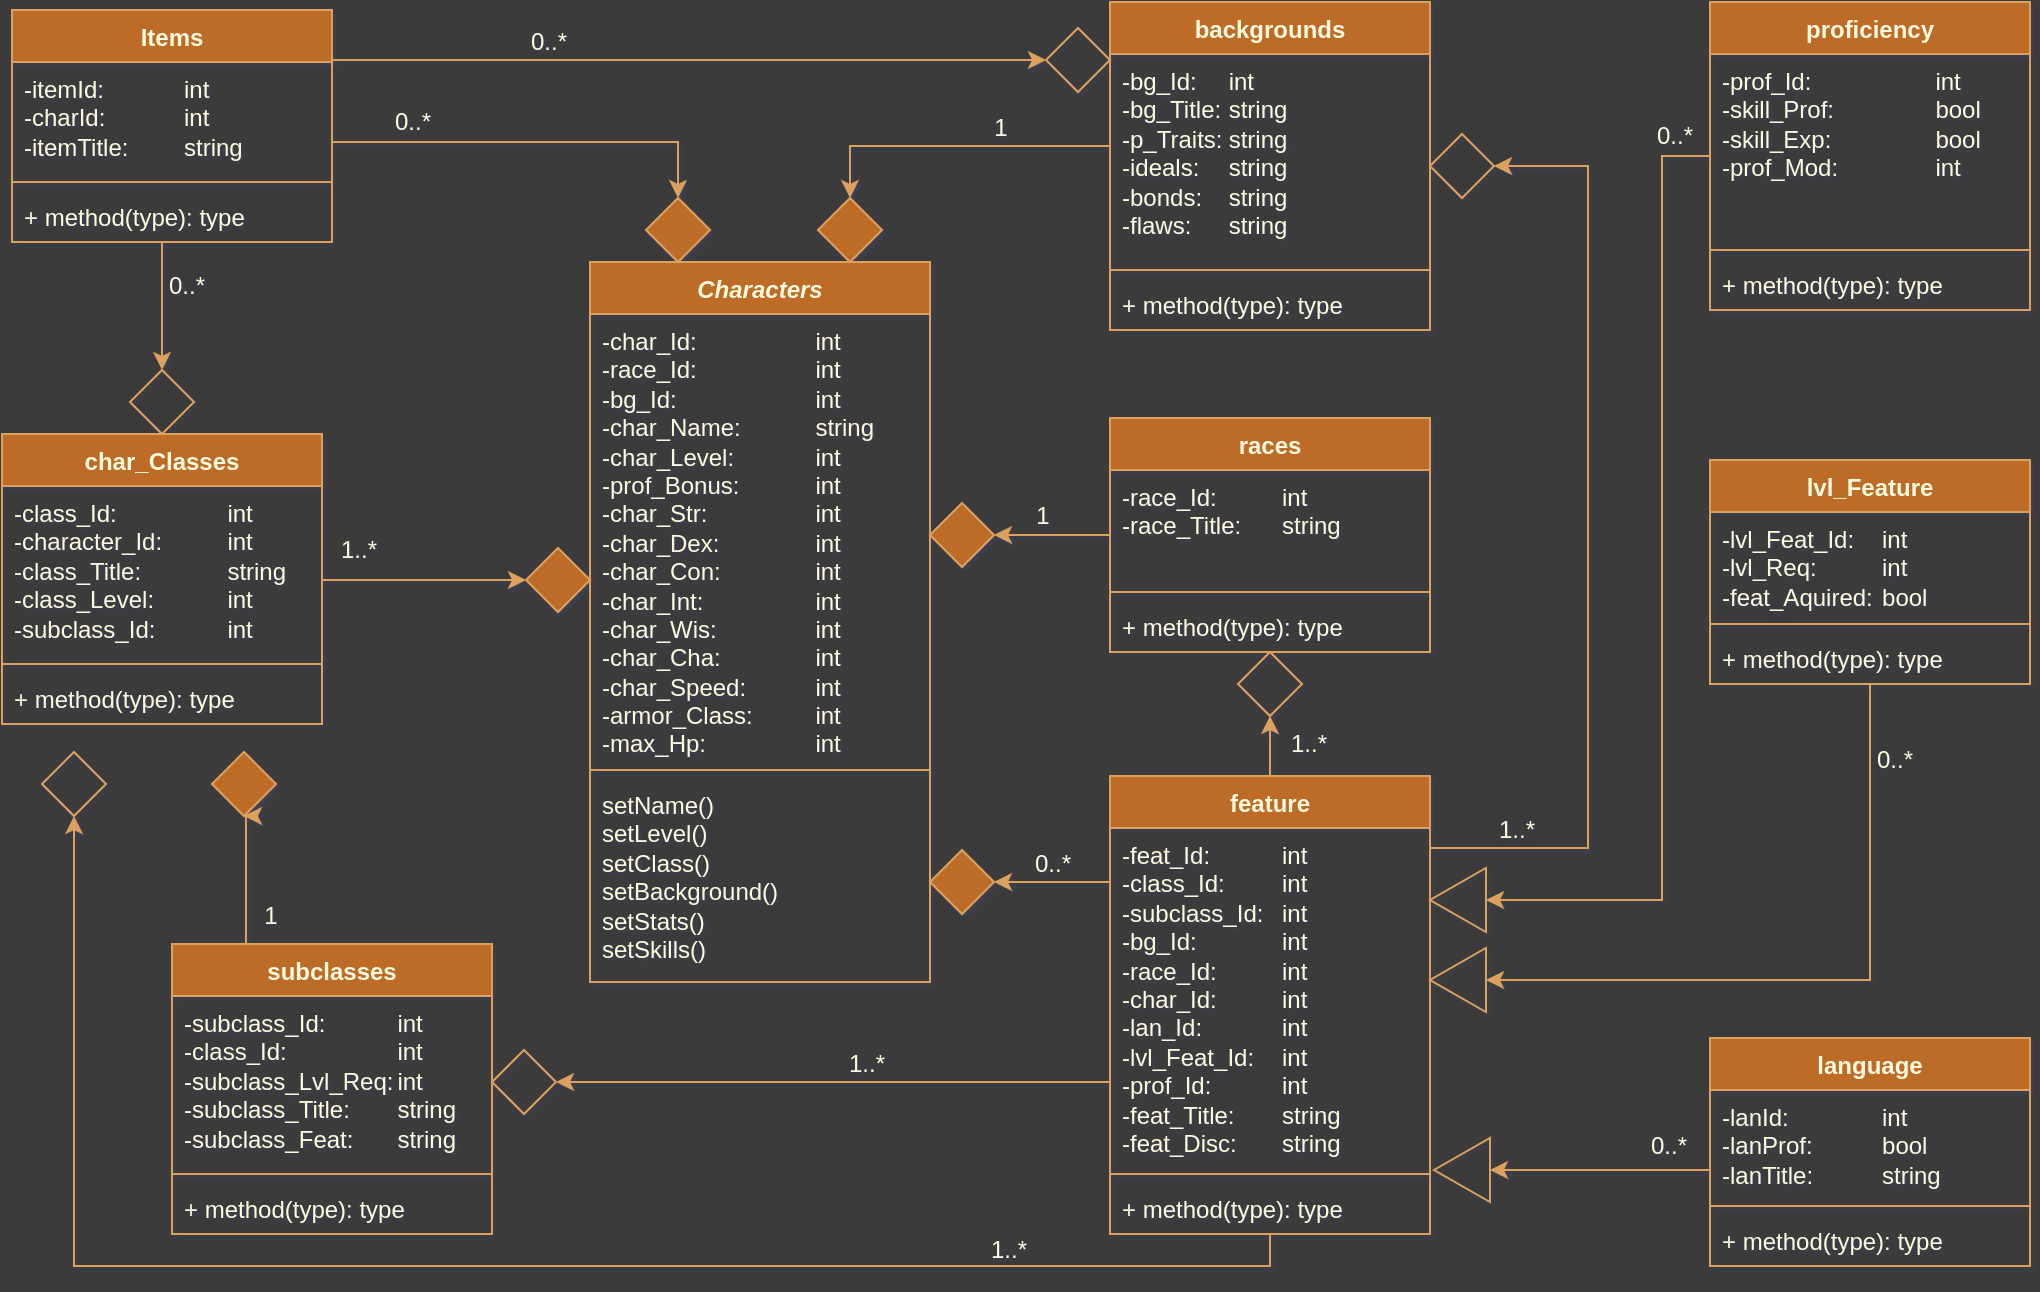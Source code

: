 <mxfile version="26.0.16">
  <diagram name="Page-1" id="5T4LR08-_2v-6wF-ndv2">
    <mxGraphModel dx="1466" dy="650" grid="0" gridSize="10" guides="1" tooltips="1" connect="1" arrows="1" fold="1" page="1" pageScale="1" pageWidth="1169" pageHeight="827" background="#3B3B3B" math="0" shadow="1">
      <root>
        <mxCell id="0" />
        <mxCell id="1" parent="0" />
        <mxCell id="wNNzniVIW1IJgF9MAe6T-1" value="&lt;i&gt;Characters&lt;/i&gt;" style="swimlane;fontStyle=1;align=center;verticalAlign=top;childLayout=stackLayout;horizontal=1;startSize=26;horizontalStack=0;resizeParent=1;resizeParentMax=0;resizeLast=0;collapsible=1;marginBottom=0;whiteSpace=wrap;html=1;labelBackgroundColor=none;fillColor=#BC6C25;strokeColor=#DDA15E;fontColor=#FEFAE0;rounded=0;" parent="1" vertex="1">
          <mxGeometry x="372" y="228" width="170" height="360" as="geometry" />
        </mxCell>
        <mxCell id="wNNzniVIW1IJgF9MAe6T-2" value="&lt;div&gt;-char_Id: &lt;span style=&quot;white-space: pre;&quot;&gt;&#x9;&lt;/span&gt;&lt;span style=&quot;white-space: pre;&quot;&gt;&#x9;&lt;/span&gt;&lt;span style=&quot;white-space: pre;&quot;&gt;&#x9;&lt;/span&gt;int&lt;/div&gt;&lt;div&gt;-race_Id:&lt;span style=&quot;white-space: pre;&quot;&gt;&#x9;&lt;/span&gt;&lt;span style=&quot;white-space: pre;&quot;&gt;&#x9;&lt;/span&gt;&lt;span style=&quot;white-space: pre;&quot;&gt;&#x9;&lt;/span&gt;int&lt;/div&gt;&lt;div&gt;-bg_Id:&lt;span style=&quot;white-space: pre;&quot;&gt;&#x9;&lt;/span&gt;&lt;span style=&quot;white-space: pre;&quot;&gt;&#x9;&lt;/span&gt;&lt;span style=&quot;white-space: pre;&quot;&gt;&#x9;&lt;/span&gt;int&lt;/div&gt;-char_Name: &lt;span style=&quot;white-space: pre;&quot;&gt;&#x9;&lt;span style=&quot;white-space: pre;&quot;&gt;&#x9;&lt;/span&gt;&lt;/span&gt;string&lt;div&gt;-char_Level: &lt;span style=&quot;white-space: pre;&quot;&gt;&#x9;&lt;span style=&quot;white-space: pre;&quot;&gt;&#x9;&lt;/span&gt;&lt;/span&gt;int&lt;/div&gt;&lt;div&gt;-prof_Bonus: &lt;span style=&quot;white-space: pre;&quot;&gt;&#x9;&lt;/span&gt;&lt;span style=&quot;white-space: pre;&quot;&gt;&#x9;&lt;/span&gt;int&lt;/div&gt;&lt;div&gt;-char_Str:&lt;span style=&quot;white-space: pre;&quot;&gt;&#x9;&lt;/span&gt;&lt;span style=&quot;white-space: pre;&quot;&gt;&#x9;&lt;/span&gt;int&lt;/div&gt;&lt;div&gt;-char_Dex:&lt;span style=&quot;white-space: pre;&quot;&gt;&#x9;&lt;/span&gt;&lt;span style=&quot;white-space: pre;&quot;&gt;&#x9;&lt;/span&gt;int&lt;/div&gt;&lt;div&gt;-char_Con: &lt;span style=&quot;white-space: pre;&quot;&gt;&#x9;&lt;/span&gt;&lt;span style=&quot;white-space: pre;&quot;&gt;&#x9;&lt;/span&gt;int&lt;/div&gt;&lt;div&gt;-char_Int:&lt;span style=&quot;white-space: pre;&quot;&gt;&#x9;&lt;/span&gt;&lt;span style=&quot;white-space: pre;&quot;&gt;&#x9;&lt;/span&gt;&lt;span style=&quot;white-space: pre;&quot;&gt;&#x9;&lt;/span&gt;int&lt;/div&gt;&lt;div&gt;-char_Wis: &lt;span style=&quot;white-space: pre;&quot;&gt;&#x9;&lt;/span&gt;&lt;span style=&quot;white-space: pre;&quot;&gt;&#x9;&lt;/span&gt;int&lt;/div&gt;&lt;div&gt;-char_Cha: &lt;span style=&quot;white-space: pre;&quot;&gt;&#x9;&lt;span style=&quot;white-space: pre;&quot;&gt;&#x9;&lt;/span&gt;&lt;/span&gt;int&lt;/div&gt;&lt;div&gt;-char_Speed: &lt;span style=&quot;white-space: pre;&quot;&gt;&#x9;&lt;/span&gt;&lt;span style=&quot;white-space: pre;&quot;&gt;&#x9;&lt;/span&gt;int&lt;/div&gt;&lt;div&gt;-armor_Class: &lt;span style=&quot;white-space: pre;&quot;&gt;&#x9;&lt;/span&gt;int&lt;/div&gt;&lt;div&gt;-max_Hp:&lt;span style=&quot;white-space: pre;&quot;&gt;&lt;span style=&quot;white-space: pre;&quot;&gt;&#x9;&lt;/span&gt;&lt;span style=&quot;white-space: pre;&quot;&gt;&#x9;&lt;/span&gt;&lt;/span&gt;int&lt;/div&gt;&lt;div&gt;&lt;br&gt;&lt;/div&gt;" style="text;strokeColor=none;fillColor=none;align=left;verticalAlign=top;spacingLeft=4;spacingRight=4;overflow=hidden;rotatable=0;points=[[0,0.5],[1,0.5]];portConstraint=eastwest;whiteSpace=wrap;html=1;labelBackgroundColor=none;fontColor=#FEFAE0;rounded=0;" parent="wNNzniVIW1IJgF9MAe6T-1" vertex="1">
          <mxGeometry y="26" width="170" height="224" as="geometry" />
        </mxCell>
        <mxCell id="wNNzniVIW1IJgF9MAe6T-3" value="" style="line;strokeWidth=1;fillColor=none;align=left;verticalAlign=middle;spacingTop=-1;spacingLeft=3;spacingRight=3;rotatable=0;labelPosition=right;points=[];portConstraint=eastwest;strokeColor=#DDA15E;labelBackgroundColor=none;fontColor=#FEFAE0;rounded=0;" parent="wNNzniVIW1IJgF9MAe6T-1" vertex="1">
          <mxGeometry y="250" width="170" height="8" as="geometry" />
        </mxCell>
        <mxCell id="wNNzniVIW1IJgF9MAe6T-4" value="setName()&lt;div&gt;setLevel()&lt;/div&gt;&lt;div&gt;setClass()&lt;/div&gt;&lt;div&gt;setBackground()&lt;/div&gt;&lt;div&gt;setStats()&lt;/div&gt;&lt;div&gt;setSkills()&lt;/div&gt;" style="text;strokeColor=none;fillColor=none;align=left;verticalAlign=top;spacingLeft=4;spacingRight=4;overflow=hidden;rotatable=0;points=[[0,0.5],[1,0.5]];portConstraint=eastwest;whiteSpace=wrap;html=1;labelBackgroundColor=none;fontColor=#FEFAE0;rounded=0;" parent="wNNzniVIW1IJgF9MAe6T-1" vertex="1">
          <mxGeometry y="258" width="170" height="102" as="geometry" />
        </mxCell>
        <mxCell id="pwIgh78RLT45ATu5b9uP-119" style="edgeStyle=orthogonalEdgeStyle;rounded=0;orthogonalLoop=1;jettySize=auto;html=1;entryX=0.5;entryY=0;entryDx=0;entryDy=0;strokeColor=#DDA15E;fontColor=default;fillColor=#BC6C25;labelBackgroundColor=none;" parent="1" source="wNNzniVIW1IJgF9MAe6T-18" target="pwIgh78RLT45ATu5b9uP-93" edge="1">
          <mxGeometry relative="1" as="geometry">
            <Array as="points">
              <mxPoint x="502" y="170" />
            </Array>
          </mxGeometry>
        </mxCell>
        <mxCell id="wNNzniVIW1IJgF9MAe6T-18" value="backgrounds" style="swimlane;fontStyle=1;align=center;verticalAlign=top;childLayout=stackLayout;horizontal=1;startSize=26;horizontalStack=0;resizeParent=1;resizeParentMax=0;resizeLast=0;collapsible=1;marginBottom=0;whiteSpace=wrap;html=1;labelBackgroundColor=none;fillColor=#BC6C25;strokeColor=#DDA15E;fontColor=#FEFAE0;rounded=0;" parent="1" vertex="1">
          <mxGeometry x="632" y="98" width="160" height="164" as="geometry" />
        </mxCell>
        <mxCell id="wNNzniVIW1IJgF9MAe6T-19" value="-bg_Id:&lt;span style=&quot;white-space: pre;&quot;&gt;&#x9;&lt;/span&gt;int&lt;div&gt;-bg_Title:&lt;span style=&quot;white-space: pre;&quot;&gt;&#x9;&lt;/span&gt;string&lt;div&gt;-p_Traits:&lt;span style=&quot;white-space: pre;&quot;&gt;&#x9;&lt;/span&gt;string&lt;/div&gt;&lt;div&gt;-ideals:&lt;span style=&quot;white-space: pre;&quot;&gt;&#x9;&lt;/span&gt;string&lt;/div&gt;&lt;div&gt;-bonds:&lt;span style=&quot;white-space: pre;&quot;&gt;&#x9;&lt;/span&gt;string&lt;/div&gt;&lt;div&gt;-flaws:&lt;span style=&quot;white-space: pre;&quot;&gt;&#x9;&lt;/span&gt;string&lt;/div&gt;&lt;/div&gt;" style="text;strokeColor=none;fillColor=none;align=left;verticalAlign=top;spacingLeft=4;spacingRight=4;overflow=hidden;rotatable=0;points=[[0,0.5],[1,0.5]];portConstraint=eastwest;whiteSpace=wrap;html=1;labelBackgroundColor=none;fontColor=#FEFAE0;rounded=0;" parent="wNNzniVIW1IJgF9MAe6T-18" vertex="1">
          <mxGeometry y="26" width="160" height="104" as="geometry" />
        </mxCell>
        <mxCell id="wNNzniVIW1IJgF9MAe6T-20" value="" style="line;strokeWidth=1;fillColor=none;align=left;verticalAlign=middle;spacingTop=-1;spacingLeft=3;spacingRight=3;rotatable=0;labelPosition=right;points=[];portConstraint=eastwest;strokeColor=#DDA15E;labelBackgroundColor=none;fontColor=#FEFAE0;rounded=0;" parent="wNNzniVIW1IJgF9MAe6T-18" vertex="1">
          <mxGeometry y="130" width="160" height="8" as="geometry" />
        </mxCell>
        <mxCell id="wNNzniVIW1IJgF9MAe6T-21" value="+ method(type): type" style="text;strokeColor=none;fillColor=none;align=left;verticalAlign=top;spacingLeft=4;spacingRight=4;overflow=hidden;rotatable=0;points=[[0,0.5],[1,0.5]];portConstraint=eastwest;whiteSpace=wrap;html=1;labelBackgroundColor=none;fontColor=#FEFAE0;rounded=0;" parent="wNNzniVIW1IJgF9MAe6T-18" vertex="1">
          <mxGeometry y="138" width="160" height="26" as="geometry" />
        </mxCell>
        <mxCell id="pwIgh78RLT45ATu5b9uP-134" style="edgeStyle=orthogonalEdgeStyle;rounded=0;orthogonalLoop=1;jettySize=auto;html=1;entryX=0.5;entryY=1;entryDx=0;entryDy=0;strokeColor=#DDA15E;fontColor=default;fillColor=#BC6C25;labelBackgroundColor=none;" parent="1" source="wNNzniVIW1IJgF9MAe6T-35" target="pwIgh78RLT45ATu5b9uP-33" edge="1">
          <mxGeometry relative="1" as="geometry">
            <Array as="points">
              <mxPoint x="200" y="544" />
              <mxPoint x="200" y="544" />
            </Array>
          </mxGeometry>
        </mxCell>
        <mxCell id="wNNzniVIW1IJgF9MAe6T-35" value="subclasses" style="swimlane;fontStyle=1;align=center;verticalAlign=top;childLayout=stackLayout;horizontal=1;startSize=26;horizontalStack=0;resizeParent=1;resizeParentMax=0;resizeLast=0;collapsible=1;marginBottom=0;whiteSpace=wrap;html=1;labelBackgroundColor=none;fillColor=#BC6C25;strokeColor=#DDA15E;fontColor=#FEFAE0;rounded=0;" parent="1" vertex="1">
          <mxGeometry x="163" y="569" width="160" height="145" as="geometry" />
        </mxCell>
        <mxCell id="wNNzniVIW1IJgF9MAe6T-36" value="&lt;div&gt;-subclass_Id:&lt;span style=&quot;white-space: pre;&quot;&gt;&#x9;&lt;/span&gt;&lt;span style=&quot;white-space: pre;&quot;&gt;&#x9;&lt;/span&gt;int&lt;/div&gt;&lt;div&gt;-class_Id:&lt;span style=&quot;white-space: pre;&quot;&gt;&#x9;&lt;/span&gt;&lt;span style=&quot;white-space: pre;&quot;&gt;&#x9;&lt;/span&gt;&lt;span style=&quot;white-space: pre;&quot;&gt;&#x9;&lt;/span&gt;int&lt;/div&gt;&lt;div&gt;-subclass_Lvl_Req:&lt;span style=&quot;white-space: pre;&quot;&gt;&#x9;&lt;/span&gt;int&lt;/div&gt;-subclass_Title:&lt;span style=&quot;white-space: pre;&quot;&gt;&#x9;&lt;/span&gt;string&lt;div&gt;-subclass_Feat:&lt;span style=&quot;white-space: pre;&quot;&gt;&#x9;&lt;/span&gt;string&lt;/div&gt;" style="text;strokeColor=none;fillColor=none;align=left;verticalAlign=top;spacingLeft=4;spacingRight=4;overflow=hidden;rotatable=0;points=[[0,0.5],[1,0.5]];portConstraint=eastwest;whiteSpace=wrap;html=1;labelBackgroundColor=none;fontColor=#FEFAE0;rounded=0;" parent="wNNzniVIW1IJgF9MAe6T-35" vertex="1">
          <mxGeometry y="26" width="160" height="85" as="geometry" />
        </mxCell>
        <mxCell id="wNNzniVIW1IJgF9MAe6T-37" value="" style="line;strokeWidth=1;fillColor=none;align=left;verticalAlign=middle;spacingTop=-1;spacingLeft=3;spacingRight=3;rotatable=0;labelPosition=right;points=[];portConstraint=eastwest;strokeColor=#DDA15E;labelBackgroundColor=none;fontColor=#FEFAE0;rounded=0;" parent="wNNzniVIW1IJgF9MAe6T-35" vertex="1">
          <mxGeometry y="111" width="160" height="8" as="geometry" />
        </mxCell>
        <mxCell id="wNNzniVIW1IJgF9MAe6T-38" value="+ method(type): type" style="text;strokeColor=none;fillColor=none;align=left;verticalAlign=top;spacingLeft=4;spacingRight=4;overflow=hidden;rotatable=0;points=[[0,0.5],[1,0.5]];portConstraint=eastwest;whiteSpace=wrap;html=1;labelBackgroundColor=none;fontColor=#FEFAE0;rounded=0;" parent="wNNzniVIW1IJgF9MAe6T-35" vertex="1">
          <mxGeometry y="119" width="160" height="26" as="geometry" />
        </mxCell>
        <mxCell id="PW7PFwF8ob_zLqi2CJkE-2" style="edgeStyle=orthogonalEdgeStyle;rounded=0;orthogonalLoop=1;jettySize=auto;html=1;entryX=0;entryY=0.5;entryDx=0;entryDy=0;labelBackgroundColor=none;strokeColor=#DDA15E;fontColor=default;" parent="1" source="wNNzniVIW1IJgF9MAe6T-58" target="pwIgh78RLT45ATu5b9uP-152" edge="1">
          <mxGeometry relative="1" as="geometry">
            <Array as="points">
              <mxPoint x="904" y="682" />
              <mxPoint x="904" y="682" />
            </Array>
          </mxGeometry>
        </mxCell>
        <mxCell id="wNNzniVIW1IJgF9MAe6T-58" value="language" style="swimlane;fontStyle=1;align=center;verticalAlign=top;childLayout=stackLayout;horizontal=1;startSize=26;horizontalStack=0;resizeParent=1;resizeParentMax=0;resizeLast=0;collapsible=1;marginBottom=0;whiteSpace=wrap;html=1;labelBackgroundColor=none;fillColor=#BC6C25;strokeColor=#DDA15E;fontColor=#FEFAE0;rounded=0;" parent="1" vertex="1">
          <mxGeometry x="932" y="616" width="160" height="114" as="geometry" />
        </mxCell>
        <mxCell id="wNNzniVIW1IJgF9MAe6T-59" value="-lanId:&lt;span style=&quot;white-space: pre;&quot;&gt;&#x9;&lt;/span&gt;&lt;span style=&quot;white-space: pre;&quot;&gt;&#x9;&lt;/span&gt;int&lt;div&gt;-lanProf:&lt;span style=&quot;white-space: pre;&quot;&gt;&#x9;&lt;/span&gt;&lt;span style=&quot;white-space: pre;&quot;&gt;&#x9;&lt;/span&gt;bool&lt;/div&gt;&lt;div&gt;&lt;div&gt;-lanTitle:&lt;span style=&quot;white-space: pre;&quot;&gt;&#x9;&lt;/span&gt;&lt;span style=&quot;white-space: pre;&quot;&gt;&#x9;&lt;/span&gt;string&lt;/div&gt;&lt;/div&gt;" style="text;strokeColor=none;fillColor=none;align=left;verticalAlign=top;spacingLeft=4;spacingRight=4;overflow=hidden;rotatable=0;points=[[0,0.5],[1,0.5]];portConstraint=eastwest;whiteSpace=wrap;html=1;labelBackgroundColor=none;fontColor=#FEFAE0;rounded=0;" parent="wNNzniVIW1IJgF9MAe6T-58" vertex="1">
          <mxGeometry y="26" width="160" height="54" as="geometry" />
        </mxCell>
        <mxCell id="wNNzniVIW1IJgF9MAe6T-60" value="" style="line;strokeWidth=1;fillColor=none;align=left;verticalAlign=middle;spacingTop=-1;spacingLeft=3;spacingRight=3;rotatable=0;labelPosition=right;points=[];portConstraint=eastwest;strokeColor=#DDA15E;labelBackgroundColor=none;fontColor=#FEFAE0;rounded=0;" parent="wNNzniVIW1IJgF9MAe6T-58" vertex="1">
          <mxGeometry y="80" width="160" height="8" as="geometry" />
        </mxCell>
        <mxCell id="wNNzniVIW1IJgF9MAe6T-61" value="+ method(type): type" style="text;strokeColor=none;fillColor=none;align=left;verticalAlign=top;spacingLeft=4;spacingRight=4;overflow=hidden;rotatable=0;points=[[0,0.5],[1,0.5]];portConstraint=eastwest;whiteSpace=wrap;html=1;labelBackgroundColor=none;fontColor=#FEFAE0;rounded=0;" parent="wNNzniVIW1IJgF9MAe6T-58" vertex="1">
          <mxGeometry y="88" width="160" height="26" as="geometry" />
        </mxCell>
        <mxCell id="pwIgh78RLT45ATu5b9uP-133" style="edgeStyle=orthogonalEdgeStyle;rounded=0;orthogonalLoop=1;jettySize=auto;html=1;entryX=0;entryY=0.5;entryDx=0;entryDy=0;strokeColor=#DDA15E;fontColor=default;fillColor=#BC6C25;labelBackgroundColor=none;" parent="1" source="wNNzniVIW1IJgF9MAe6T-67" target="pwIgh78RLT45ATu5b9uP-132" edge="1">
          <mxGeometry relative="1" as="geometry">
            <Array as="points">
              <mxPoint x="908" y="175" />
              <mxPoint x="908" y="547" />
            </Array>
          </mxGeometry>
        </mxCell>
        <mxCell id="wNNzniVIW1IJgF9MAe6T-67" value="proficiency" style="swimlane;fontStyle=1;align=center;verticalAlign=top;childLayout=stackLayout;horizontal=1;startSize=26;horizontalStack=0;resizeParent=1;resizeParentMax=0;resizeLast=0;collapsible=1;marginBottom=0;whiteSpace=wrap;html=1;labelBackgroundColor=none;fillColor=#BC6C25;strokeColor=#DDA15E;fontColor=#FEFAE0;rounded=0;" parent="1" vertex="1">
          <mxGeometry x="932" y="98" width="160" height="154" as="geometry" />
        </mxCell>
        <mxCell id="wNNzniVIW1IJgF9MAe6T-68" value="-prof_Id:&lt;span style=&quot;white-space: pre;&quot;&gt;&#x9;&lt;span style=&quot;white-space: pre;&quot;&gt;&#x9;&lt;/span&gt;&lt;/span&gt;&lt;span style=&quot;white-space: pre;&quot;&gt;&#x9;&lt;/span&gt;int&lt;div&gt;-skill_Prof:&lt;span style=&quot;white-space: pre;&quot;&gt;&#x9;&lt;/span&gt;&lt;span style=&quot;white-space: pre;&quot;&gt;&#x9;&lt;/span&gt;bool&lt;/div&gt;&lt;div&gt;-skill_Exp:&lt;span style=&quot;white-space: pre;&quot;&gt;&#x9;&lt;/span&gt;&lt;span style=&quot;white-space: pre;&quot;&gt;&#x9;&lt;/span&gt;bool&lt;div&gt;-prof_Mod:&lt;span style=&quot;white-space: pre;&quot;&gt;&#x9;&lt;/span&gt;&lt;span style=&quot;white-space: pre;&quot;&gt;&#x9;&lt;/span&gt;int&lt;/div&gt;&lt;/div&gt;" style="text;strokeColor=none;fillColor=none;align=left;verticalAlign=top;spacingLeft=4;spacingRight=4;overflow=hidden;rotatable=0;points=[[0,0.5],[1,0.5]];portConstraint=eastwest;whiteSpace=wrap;html=1;labelBackgroundColor=none;fontColor=#FEFAE0;rounded=0;" parent="wNNzniVIW1IJgF9MAe6T-67" vertex="1">
          <mxGeometry y="26" width="160" height="94" as="geometry" />
        </mxCell>
        <mxCell id="wNNzniVIW1IJgF9MAe6T-69" value="" style="line;strokeWidth=1;fillColor=none;align=left;verticalAlign=middle;spacingTop=-1;spacingLeft=3;spacingRight=3;rotatable=0;labelPosition=right;points=[];portConstraint=eastwest;strokeColor=#DDA15E;labelBackgroundColor=none;fontColor=#FEFAE0;rounded=0;" parent="wNNzniVIW1IJgF9MAe6T-67" vertex="1">
          <mxGeometry y="120" width="160" height="8" as="geometry" />
        </mxCell>
        <mxCell id="wNNzniVIW1IJgF9MAe6T-70" value="+ method(type): type" style="text;strokeColor=none;fillColor=none;align=left;verticalAlign=top;spacingLeft=4;spacingRight=4;overflow=hidden;rotatable=0;points=[[0,0.5],[1,0.5]];portConstraint=eastwest;whiteSpace=wrap;html=1;labelBackgroundColor=none;fontColor=#FEFAE0;rounded=0;" parent="wNNzniVIW1IJgF9MAe6T-67" vertex="1">
          <mxGeometry y="128" width="160" height="26" as="geometry" />
        </mxCell>
        <mxCell id="pwIgh78RLT45ATu5b9uP-86" style="edgeStyle=orthogonalEdgeStyle;rounded=0;orthogonalLoop=1;jettySize=auto;html=1;entryX=1;entryY=0.5;entryDx=0;entryDy=0;strokeColor=#DDA15E;fontColor=default;fillColor=#BC6C25;labelBackgroundColor=none;" parent="1" source="wNNzniVIW1IJgF9MAe6T-80" target="pwIgh78RLT45ATu5b9uP-85" edge="1">
          <mxGeometry relative="1" as="geometry">
            <Array as="points">
              <mxPoint x="871" y="521" />
              <mxPoint x="871" y="180" />
            </Array>
          </mxGeometry>
        </mxCell>
        <mxCell id="pwIgh78RLT45ATu5b9uP-136" style="edgeStyle=orthogonalEdgeStyle;rounded=0;orthogonalLoop=1;jettySize=auto;html=1;entryX=0.5;entryY=1;entryDx=0;entryDy=0;strokeColor=#DDA15E;fontColor=default;fillColor=#BC6C25;labelBackgroundColor=none;" parent="1" source="wNNzniVIW1IJgF9MAe6T-80" target="pwIgh78RLT45ATu5b9uP-37" edge="1">
          <mxGeometry relative="1" as="geometry">
            <Array as="points">
              <mxPoint x="712" y="730" />
              <mxPoint x="114" y="730" />
              <mxPoint x="114" y="523" />
            </Array>
          </mxGeometry>
        </mxCell>
        <mxCell id="pwIgh78RLT45ATu5b9uP-148" style="edgeStyle=orthogonalEdgeStyle;rounded=0;orthogonalLoop=1;jettySize=auto;html=1;entryX=0.5;entryY=1;entryDx=0;entryDy=0;strokeColor=#DDA15E;fontColor=default;fillColor=#BC6C25;labelBackgroundColor=none;" parent="1" source="wNNzniVIW1IJgF9MAe6T-80" target="pwIgh78RLT45ATu5b9uP-91" edge="1">
          <mxGeometry relative="1" as="geometry" />
        </mxCell>
        <mxCell id="pwIgh78RLT45ATu5b9uP-150" style="edgeStyle=orthogonalEdgeStyle;rounded=0;orthogonalLoop=1;jettySize=auto;html=1;entryX=1;entryY=0.5;entryDx=0;entryDy=0;strokeColor=#DDA15E;fontColor=default;fillColor=#BC6C25;labelBackgroundColor=none;" parent="1" source="wNNzniVIW1IJgF9MAe6T-80" target="pwIgh78RLT45ATu5b9uP-113" edge="1">
          <mxGeometry relative="1" as="geometry">
            <Array as="points">
              <mxPoint x="663" y="638" />
            </Array>
          </mxGeometry>
        </mxCell>
        <mxCell id="pwIgh78RLT45ATu5b9uP-151" style="edgeStyle=orthogonalEdgeStyle;rounded=0;orthogonalLoop=1;jettySize=auto;html=1;entryX=1;entryY=0.5;entryDx=0;entryDy=0;strokeColor=#DDA15E;fontColor=default;fillColor=#BC6C25;labelBackgroundColor=none;" parent="1" source="wNNzniVIW1IJgF9MAe6T-80" target="pwIgh78RLT45ATu5b9uP-142" edge="1">
          <mxGeometry relative="1" as="geometry">
            <Array as="points">
              <mxPoint x="619" y="538" />
              <mxPoint x="619" y="538" />
            </Array>
          </mxGeometry>
        </mxCell>
        <mxCell id="wNNzniVIW1IJgF9MAe6T-80" value="feature" style="swimlane;fontStyle=1;align=center;verticalAlign=top;childLayout=stackLayout;horizontal=1;startSize=26;horizontalStack=0;resizeParent=1;resizeParentMax=0;resizeLast=0;collapsible=1;marginBottom=0;whiteSpace=wrap;html=1;labelBackgroundColor=none;fillColor=#BC6C25;strokeColor=#DDA15E;fontColor=#FEFAE0;rounded=0;" parent="1" vertex="1">
          <mxGeometry x="632" y="485" width="160" height="229" as="geometry" />
        </mxCell>
        <mxCell id="wNNzniVIW1IJgF9MAe6T-81" value="-feat_Id:&lt;span style=&quot;white-space: pre;&quot;&gt;&#x9;&lt;/span&gt;&lt;span style=&quot;white-space: pre;&quot;&gt;&#x9;&lt;/span&gt;int&lt;div&gt;-class_Id:&lt;span style=&quot;white-space: pre;&quot;&gt;&#x9;&lt;/span&gt;&lt;span style=&quot;white-space: pre;&quot;&gt;&#x9;&lt;/span&gt;int&lt;/div&gt;&lt;div&gt;-subclass_Id:&lt;span style=&quot;white-space: pre;&quot;&gt;&#x9;&lt;/span&gt;int&lt;/div&gt;&lt;div&gt;-bg_Id:&lt;span style=&quot;white-space: pre;&quot;&gt;&#x9;&lt;/span&gt;&lt;span style=&quot;white-space: pre;&quot;&gt;&#x9;&lt;/span&gt;int&lt;/div&gt;&lt;div&gt;-race_Id:&lt;span style=&quot;white-space: pre;&quot;&gt;&#x9;&lt;/span&gt;&lt;span style=&quot;white-space: pre;&quot;&gt;&#x9;&lt;/span&gt;int&lt;/div&gt;&lt;div&gt;-char_Id:&lt;span style=&quot;white-space: pre;&quot;&gt;&#x9;&lt;/span&gt;&lt;span style=&quot;white-space: pre;&quot;&gt;&#x9;&lt;/span&gt;int&lt;/div&gt;&lt;div&gt;-lan_Id:&lt;span style=&quot;white-space: pre;&quot;&gt;&#x9;&lt;/span&gt;&lt;span style=&quot;white-space: pre;&quot;&gt;&#x9;&lt;/span&gt;int&lt;/div&gt;&lt;div&gt;-lvl_Feat_Id:&lt;span style=&quot;white-space: pre;&quot;&gt;&#x9;&lt;/span&gt;int&lt;/div&gt;&lt;div&gt;-prof_Id:&lt;span style=&quot;white-space: pre;&quot;&gt;&#x9;&lt;/span&gt;&lt;span style=&quot;white-space: pre;&quot;&gt;&#x9;&lt;/span&gt;int&lt;br&gt;&lt;div&gt;&lt;div&gt;-feat_Title:&lt;span style=&quot;white-space: pre;&quot;&gt;&#x9;&lt;/span&gt;string&lt;/div&gt;&lt;div&gt;-feat_Disc:&lt;span style=&quot;white-space: pre;&quot;&gt;&#x9;&lt;/span&gt;string&lt;/div&gt;&lt;/div&gt;&lt;/div&gt;" style="text;strokeColor=none;fillColor=none;align=left;verticalAlign=top;spacingLeft=4;spacingRight=4;overflow=hidden;rotatable=0;points=[[0,0.5],[1,0.5]];portConstraint=eastwest;whiteSpace=wrap;html=1;labelBackgroundColor=none;fontColor=#FEFAE0;rounded=0;" parent="wNNzniVIW1IJgF9MAe6T-80" vertex="1">
          <mxGeometry y="26" width="160" height="169" as="geometry" />
        </mxCell>
        <mxCell id="wNNzniVIW1IJgF9MAe6T-82" value="" style="line;strokeWidth=1;fillColor=none;align=left;verticalAlign=middle;spacingTop=-1;spacingLeft=3;spacingRight=3;rotatable=0;labelPosition=right;points=[];portConstraint=eastwest;strokeColor=#DDA15E;labelBackgroundColor=none;fontColor=#FEFAE0;rounded=0;" parent="wNNzniVIW1IJgF9MAe6T-80" vertex="1">
          <mxGeometry y="195" width="160" height="8" as="geometry" />
        </mxCell>
        <mxCell id="wNNzniVIW1IJgF9MAe6T-83" value="+ method(type): type" style="text;strokeColor=none;fillColor=none;align=left;verticalAlign=top;spacingLeft=4;spacingRight=4;overflow=hidden;rotatable=0;points=[[0,0.5],[1,0.5]];portConstraint=eastwest;whiteSpace=wrap;html=1;labelBackgroundColor=none;fontColor=#FEFAE0;rounded=0;" parent="wNNzniVIW1IJgF9MAe6T-80" vertex="1">
          <mxGeometry y="203" width="160" height="26" as="geometry" />
        </mxCell>
        <mxCell id="pwIgh78RLT45ATu5b9uP-147" style="edgeStyle=orthogonalEdgeStyle;rounded=0;orthogonalLoop=1;jettySize=auto;html=1;entryX=0;entryY=0.5;entryDx=0;entryDy=0;strokeColor=#DDA15E;fontColor=default;fillColor=#BC6C25;labelBackgroundColor=none;" parent="1" source="wNNzniVIW1IJgF9MAe6T-84" target="pwIgh78RLT45ATu5b9uP-146" edge="1">
          <mxGeometry relative="1" as="geometry">
            <Array as="points">
              <mxPoint x="1012" y="587" />
            </Array>
          </mxGeometry>
        </mxCell>
        <mxCell id="wNNzniVIW1IJgF9MAe6T-84" value="lvl_&lt;span style=&quot;background-color: transparent; color: light-dark(rgb(254, 250, 224), rgb(27, 24, 1));&quot;&gt;Feature&lt;/span&gt;" style="swimlane;fontStyle=1;align=center;verticalAlign=top;childLayout=stackLayout;horizontal=1;startSize=26;horizontalStack=0;resizeParent=1;resizeParentMax=0;resizeLast=0;collapsible=1;marginBottom=0;whiteSpace=wrap;html=1;labelBackgroundColor=none;fillColor=#BC6C25;strokeColor=#DDA15E;fontColor=#FEFAE0;rounded=0;" parent="1" vertex="1">
          <mxGeometry x="932" y="327" width="160" height="112" as="geometry" />
        </mxCell>
        <mxCell id="wNNzniVIW1IJgF9MAe6T-85" value="&lt;div&gt;-lvl_Feat_Id:&lt;span style=&quot;white-space: pre;&quot;&gt;&#x9;&lt;/span&gt;int&lt;/div&gt;&lt;div&gt;-lvl_Req:&lt;span style=&quot;white-space: pre;&quot;&gt;&#x9;&lt;/span&gt;&lt;span style=&quot;white-space: pre;&quot;&gt;&#x9;&lt;/span&gt;int&lt;/div&gt;&lt;div&gt;-feat_Aquired:&lt;span style=&quot;white-space: pre;&quot;&gt;&#x9;&lt;/span&gt;bool&lt;/div&gt;&lt;div&gt;&lt;br&gt;&lt;/div&gt;" style="text;strokeColor=none;fillColor=none;align=left;verticalAlign=top;spacingLeft=4;spacingRight=4;overflow=hidden;rotatable=0;points=[[0,0.5],[1,0.5]];portConstraint=eastwest;whiteSpace=wrap;html=1;labelBackgroundColor=none;fontColor=#FEFAE0;rounded=0;" parent="wNNzniVIW1IJgF9MAe6T-84" vertex="1">
          <mxGeometry y="26" width="160" height="52" as="geometry" />
        </mxCell>
        <mxCell id="wNNzniVIW1IJgF9MAe6T-86" value="" style="line;strokeWidth=1;fillColor=none;align=left;verticalAlign=middle;spacingTop=-1;spacingLeft=3;spacingRight=3;rotatable=0;labelPosition=right;points=[];portConstraint=eastwest;strokeColor=#DDA15E;labelBackgroundColor=none;fontColor=#FEFAE0;rounded=0;" parent="wNNzniVIW1IJgF9MAe6T-84" vertex="1">
          <mxGeometry y="78" width="160" height="8" as="geometry" />
        </mxCell>
        <mxCell id="wNNzniVIW1IJgF9MAe6T-87" value="+ method(type): type" style="text;strokeColor=none;fillColor=none;align=left;verticalAlign=top;spacingLeft=4;spacingRight=4;overflow=hidden;rotatable=0;points=[[0,0.5],[1,0.5]];portConstraint=eastwest;whiteSpace=wrap;html=1;labelBackgroundColor=none;fontColor=#FEFAE0;rounded=0;" parent="wNNzniVIW1IJgF9MAe6T-84" vertex="1">
          <mxGeometry y="86" width="160" height="26" as="geometry" />
        </mxCell>
        <mxCell id="pwIgh78RLT45ATu5b9uP-149" style="edgeStyle=orthogonalEdgeStyle;rounded=0;orthogonalLoop=1;jettySize=auto;html=1;entryX=1;entryY=0.5;entryDx=0;entryDy=0;strokeColor=#DDA15E;fontColor=default;fillColor=#BC6C25;labelBackgroundColor=none;" parent="1" source="wNNzniVIW1IJgF9MAe6T-158" target="pwIgh78RLT45ATu5b9uP-12" edge="1">
          <mxGeometry relative="1" as="geometry" />
        </mxCell>
        <mxCell id="wNNzniVIW1IJgF9MAe6T-158" value="races" style="swimlane;fontStyle=1;align=center;verticalAlign=top;childLayout=stackLayout;horizontal=1;startSize=26;horizontalStack=0;resizeParent=1;resizeParentMax=0;resizeLast=0;collapsible=1;marginBottom=0;whiteSpace=wrap;html=1;labelBackgroundColor=none;fillColor=#BC6C25;strokeColor=#DDA15E;fontColor=#FEFAE0;" parent="1" vertex="1">
          <mxGeometry x="632" y="306" width="160" height="117" as="geometry" />
        </mxCell>
        <mxCell id="wNNzniVIW1IJgF9MAe6T-159" value="-race_Id:&lt;span style=&quot;white-space: pre;&quot;&gt;&#x9;&lt;/span&gt;&lt;span style=&quot;white-space: pre;&quot;&gt;&#x9;&lt;/span&gt;int&lt;div&gt;-race_Title:&lt;span style=&quot;white-space: pre;&quot;&gt;&#x9;&lt;/span&gt;string&lt;/div&gt;" style="text;strokeColor=none;fillColor=none;align=left;verticalAlign=top;spacingLeft=4;spacingRight=4;overflow=hidden;rotatable=0;points=[[0,0.5],[1,0.5]];portConstraint=eastwest;whiteSpace=wrap;html=1;labelBackgroundColor=none;fontColor=#FEFAE0;" parent="wNNzniVIW1IJgF9MAe6T-158" vertex="1">
          <mxGeometry y="26" width="160" height="57" as="geometry" />
        </mxCell>
        <mxCell id="wNNzniVIW1IJgF9MAe6T-160" value="" style="line;strokeWidth=1;fillColor=none;align=left;verticalAlign=middle;spacingTop=-1;spacingLeft=3;spacingRight=3;rotatable=0;labelPosition=right;points=[];portConstraint=eastwest;strokeColor=#DDA15E;labelBackgroundColor=none;fontColor=#FEFAE0;" parent="wNNzniVIW1IJgF9MAe6T-158" vertex="1">
          <mxGeometry y="83" width="160" height="8" as="geometry" />
        </mxCell>
        <mxCell id="wNNzniVIW1IJgF9MAe6T-161" value="+ method(type): type" style="text;strokeColor=none;fillColor=none;align=left;verticalAlign=top;spacingLeft=4;spacingRight=4;overflow=hidden;rotatable=0;points=[[0,0.5],[1,0.5]];portConstraint=eastwest;whiteSpace=wrap;html=1;labelBackgroundColor=none;fontColor=#FEFAE0;" parent="wNNzniVIW1IJgF9MAe6T-158" vertex="1">
          <mxGeometry y="91" width="160" height="26" as="geometry" />
        </mxCell>
        <mxCell id="pwIgh78RLT45ATu5b9uP-131" style="edgeStyle=orthogonalEdgeStyle;rounded=0;orthogonalLoop=1;jettySize=auto;html=1;entryX=0;entryY=0.5;entryDx=0;entryDy=0;strokeColor=#DDA15E;fontColor=default;fillColor=#BC6C25;labelBackgroundColor=none;" parent="1" source="wNNzniVIW1IJgF9MAe6T-170" target="pwIgh78RLT45ATu5b9uP-107" edge="1">
          <mxGeometry relative="1" as="geometry">
            <Array as="points">
              <mxPoint x="311" y="127" />
              <mxPoint x="311" y="127" />
            </Array>
          </mxGeometry>
        </mxCell>
        <mxCell id="pwIgh78RLT45ATu5b9uP-135" style="edgeStyle=orthogonalEdgeStyle;rounded=0;orthogonalLoop=1;jettySize=auto;html=1;entryX=0.5;entryY=0;entryDx=0;entryDy=0;strokeColor=#DDA15E;fontColor=default;fillColor=#BC6C25;labelBackgroundColor=none;" parent="1" source="wNNzniVIW1IJgF9MAe6T-170" target="pwIgh78RLT45ATu5b9uP-96" edge="1">
          <mxGeometry relative="1" as="geometry">
            <Array as="points">
              <mxPoint x="158" y="214" />
              <mxPoint x="158" y="214" />
            </Array>
          </mxGeometry>
        </mxCell>
        <mxCell id="pwIgh78RLT45ATu5b9uP-141" style="edgeStyle=orthogonalEdgeStyle;rounded=0;orthogonalLoop=1;jettySize=auto;html=1;entryX=0.5;entryY=0;entryDx=0;entryDy=0;strokeColor=#DDA15E;fontColor=default;fillColor=#BC6C25;labelBackgroundColor=none;" parent="1" source="wNNzniVIW1IJgF9MAe6T-170" target="pwIgh78RLT45ATu5b9uP-140" edge="1">
          <mxGeometry relative="1" as="geometry">
            <Array as="points">
              <mxPoint x="416" y="168" />
            </Array>
          </mxGeometry>
        </mxCell>
        <mxCell id="wNNzniVIW1IJgF9MAe6T-170" value="Items" style="swimlane;fontStyle=1;align=center;verticalAlign=top;childLayout=stackLayout;horizontal=1;startSize=26;horizontalStack=0;resizeParent=1;resizeParentMax=0;resizeLast=0;collapsible=1;marginBottom=0;whiteSpace=wrap;html=1;strokeColor=#DDA15E;fontColor=#FEFAE0;fillColor=#BC6C25;labelBackgroundColor=none;" parent="1" vertex="1">
          <mxGeometry x="83" y="102" width="160" height="116" as="geometry" />
        </mxCell>
        <mxCell id="wNNzniVIW1IJgF9MAe6T-171" value="-itemId:&lt;span style=&quot;white-space: pre;&quot;&gt;&#x9;&lt;/span&gt;&lt;span style=&quot;white-space: pre;&quot;&gt;&#x9;&lt;/span&gt;int&lt;div&gt;-charId:&lt;span style=&quot;white-space: pre;&quot;&gt;&#x9;&lt;/span&gt;&lt;span style=&quot;white-space: pre;&quot;&gt;&#x9;&lt;/span&gt;int&lt;br&gt;&lt;div&gt;-itemTitle:&lt;span style=&quot;white-space: pre;&quot;&gt;&#x9;&lt;/span&gt;string&lt;/div&gt;&lt;/div&gt;" style="text;strokeColor=none;fillColor=none;align=left;verticalAlign=top;spacingLeft=4;spacingRight=4;overflow=hidden;rotatable=0;points=[[0,0.5],[1,0.5]];portConstraint=eastwest;whiteSpace=wrap;html=1;fontColor=#FEFAE0;labelBackgroundColor=none;" parent="wNNzniVIW1IJgF9MAe6T-170" vertex="1">
          <mxGeometry y="26" width="160" height="56" as="geometry" />
        </mxCell>
        <mxCell id="wNNzniVIW1IJgF9MAe6T-172" value="" style="line;strokeWidth=1;fillColor=none;align=left;verticalAlign=middle;spacingTop=-1;spacingLeft=3;spacingRight=3;rotatable=0;labelPosition=right;points=[];portConstraint=eastwest;strokeColor=#DDA15E;fontColor=#FEFAE0;labelBackgroundColor=none;" parent="wNNzniVIW1IJgF9MAe6T-170" vertex="1">
          <mxGeometry y="82" width="160" height="8" as="geometry" />
        </mxCell>
        <mxCell id="wNNzniVIW1IJgF9MAe6T-173" value="+ method(type): type" style="text;strokeColor=none;fillColor=none;align=left;verticalAlign=top;spacingLeft=4;spacingRight=4;overflow=hidden;rotatable=0;points=[[0,0.5],[1,0.5]];portConstraint=eastwest;whiteSpace=wrap;html=1;fontColor=#FEFAE0;labelBackgroundColor=none;" parent="wNNzniVIW1IJgF9MAe6T-170" vertex="1">
          <mxGeometry y="90" width="160" height="26" as="geometry" />
        </mxCell>
        <mxCell id="pwIgh78RLT45ATu5b9uP-12" value="" style="rhombus;whiteSpace=wrap;html=1;verticalAlign=top;fillColor=#BC6C25;strokeColor=#DDA15E;fontColor=#FEFAE0;fontStyle=1;startSize=26;labelBackgroundColor=none;rounded=0;" parent="1" vertex="1">
          <mxGeometry x="542" y="348.5" width="32" height="32" as="geometry" />
        </mxCell>
        <mxCell id="pwIgh78RLT45ATu5b9uP-128" style="edgeStyle=orthogonalEdgeStyle;rounded=0;orthogonalLoop=1;jettySize=auto;html=1;entryX=0;entryY=0.5;entryDx=0;entryDy=0;strokeColor=#DDA15E;fontColor=default;fillColor=#BC6C25;labelBackgroundColor=none;" parent="1" source="wNNzniVIW1IJgF9MAe6T-10" target="pwIgh78RLT45ATu5b9uP-127" edge="1">
          <mxGeometry relative="1" as="geometry">
            <Array as="points">
              <mxPoint x="340" y="386" />
            </Array>
          </mxGeometry>
        </mxCell>
        <mxCell id="wNNzniVIW1IJgF9MAe6T-10" value="char_Classes" style="swimlane;fontStyle=1;align=center;verticalAlign=top;childLayout=stackLayout;horizontal=1;startSize=26;horizontalStack=0;resizeParent=1;resizeParentMax=0;resizeLast=0;collapsible=1;marginBottom=0;whiteSpace=wrap;html=1;labelBackgroundColor=none;fillColor=#BC6C25;strokeColor=#DDA15E;fontColor=#FEFAE0;rounded=0;" parent="1" vertex="1">
          <mxGeometry x="78" y="314" width="160" height="145" as="geometry" />
        </mxCell>
        <mxCell id="wNNzniVIW1IJgF9MAe6T-11" value="&lt;div&gt;-class_Id:&lt;span style=&quot;white-space: pre;&quot;&gt;&#x9;&lt;/span&gt;&lt;span style=&quot;white-space: pre;&quot;&gt;&#x9;&lt;/span&gt;&lt;span style=&quot;white-space: pre;&quot;&gt;&#x9;&lt;/span&gt;int&lt;/div&gt;&lt;div&gt;-character_Id:&lt;span style=&quot;white-space: pre;&quot;&gt;&#x9;&lt;/span&gt;&lt;span style=&quot;white-space: pre;&quot;&gt;&#x9;&lt;/span&gt;int&lt;/div&gt;-class_Title:&lt;span style=&quot;white-space: pre;&quot;&gt;&#x9;&lt;/span&gt;&lt;span style=&quot;white-space: pre;&quot;&gt;&#x9;&lt;/span&gt;string&lt;div&gt;-class_Level:&lt;span style=&quot;white-space: pre;&quot;&gt;&#x9;&lt;/span&gt;&lt;span style=&quot;white-space: pre;&quot;&gt;&#x9;&lt;/span&gt;int&lt;/div&gt;&lt;div&gt;-subclass_Id:&lt;span style=&quot;white-space: pre;&quot;&gt;&#x9;&lt;/span&gt;&lt;span style=&quot;white-space: pre;&quot;&gt;&#x9;&lt;/span&gt;int&lt;/div&gt;" style="text;strokeColor=none;fillColor=none;align=left;verticalAlign=top;spacingLeft=4;spacingRight=4;overflow=hidden;rotatable=0;points=[[0,0.5],[1,0.5]];portConstraint=eastwest;whiteSpace=wrap;html=1;labelBackgroundColor=none;fontColor=#FEFAE0;rounded=0;" parent="wNNzniVIW1IJgF9MAe6T-10" vertex="1">
          <mxGeometry y="26" width="160" height="85" as="geometry" />
        </mxCell>
        <mxCell id="wNNzniVIW1IJgF9MAe6T-12" value="" style="line;strokeWidth=1;fillColor=none;align=left;verticalAlign=middle;spacingTop=-1;spacingLeft=3;spacingRight=3;rotatable=0;labelPosition=right;points=[];portConstraint=eastwest;strokeColor=#DDA15E;labelBackgroundColor=none;fontColor=#FEFAE0;rounded=0;" parent="wNNzniVIW1IJgF9MAe6T-10" vertex="1">
          <mxGeometry y="111" width="160" height="8" as="geometry" />
        </mxCell>
        <mxCell id="wNNzniVIW1IJgF9MAe6T-13" value="+ method(type): type" style="text;strokeColor=none;fillColor=none;align=left;verticalAlign=top;spacingLeft=4;spacingRight=4;overflow=hidden;rotatable=0;points=[[0,0.5],[1,0.5]];portConstraint=eastwest;whiteSpace=wrap;html=1;labelBackgroundColor=none;fontColor=#FEFAE0;rounded=0;" parent="wNNzniVIW1IJgF9MAe6T-10" vertex="1">
          <mxGeometry y="119" width="160" height="26" as="geometry" />
        </mxCell>
        <mxCell id="pwIgh78RLT45ATu5b9uP-33" value="" style="rhombus;whiteSpace=wrap;html=1;verticalAlign=top;fillColor=#BC6C25;strokeColor=#DDA15E;fontColor=#FEFAE0;fontStyle=1;startSize=26;labelBackgroundColor=none;rounded=0;" parent="1" vertex="1">
          <mxGeometry x="183" y="473" width="32" height="32" as="geometry" />
        </mxCell>
        <mxCell id="pwIgh78RLT45ATu5b9uP-37" value="" style="rhombus;whiteSpace=wrap;html=1;verticalAlign=top;fillColor=none;strokeColor=#DDA15E;fontColor=#FEFAE0;fontStyle=1;startSize=26;labelBackgroundColor=none;rounded=0;" parent="1" vertex="1">
          <mxGeometry x="98" y="473" width="32" height="32" as="geometry" />
        </mxCell>
        <mxCell id="pwIgh78RLT45ATu5b9uP-85" value="" style="rhombus;whiteSpace=wrap;html=1;verticalAlign=top;fillColor=none;strokeColor=#DDA15E;fontColor=#FEFAE0;fontStyle=1;startSize=26;labelBackgroundColor=none;rounded=0;" parent="1" vertex="1">
          <mxGeometry x="792" y="164" width="32" height="32" as="geometry" />
        </mxCell>
        <mxCell id="pwIgh78RLT45ATu5b9uP-91" value="" style="rhombus;whiteSpace=wrap;html=1;verticalAlign=top;fillColor=none;strokeColor=#DDA15E;fontColor=#FEFAE0;fontStyle=1;startSize=26;labelBackgroundColor=none;rounded=0;" parent="1" vertex="1">
          <mxGeometry x="696" y="423" width="32" height="32" as="geometry" />
        </mxCell>
        <mxCell id="pwIgh78RLT45ATu5b9uP-93" value="" style="rhombus;whiteSpace=wrap;html=1;verticalAlign=top;fillColor=#BC6C25;strokeColor=#DDA15E;fontColor=#FEFAE0;fontStyle=1;startSize=26;labelBackgroundColor=none;rounded=0;" parent="1" vertex="1">
          <mxGeometry x="486" y="196" width="32" height="32" as="geometry" />
        </mxCell>
        <mxCell id="pwIgh78RLT45ATu5b9uP-96" value="" style="rhombus;whiteSpace=wrap;html=1;verticalAlign=top;fillColor=none;strokeColor=#DDA15E;fontColor=#FEFAE0;fontStyle=1;startSize=26;labelBackgroundColor=none;rounded=0;" parent="1" vertex="1">
          <mxGeometry x="142" y="282" width="32" height="32" as="geometry" />
        </mxCell>
        <mxCell id="pwIgh78RLT45ATu5b9uP-107" value="" style="rhombus;whiteSpace=wrap;html=1;verticalAlign=top;fillColor=none;strokeColor=#DDA15E;fontColor=#FEFAE0;fontStyle=1;startSize=26;labelBackgroundColor=none;rounded=0;" parent="1" vertex="1">
          <mxGeometry x="600" y="111" width="32" height="32" as="geometry" />
        </mxCell>
        <mxCell id="pwIgh78RLT45ATu5b9uP-113" value="" style="rhombus;whiteSpace=wrap;html=1;verticalAlign=top;fillColor=none;strokeColor=#DDA15E;fontColor=#FEFAE0;fontStyle=1;startSize=26;labelBackgroundColor=none;rounded=0;" parent="1" vertex="1">
          <mxGeometry x="323" y="622" width="32" height="32" as="geometry" />
        </mxCell>
        <mxCell id="pwIgh78RLT45ATu5b9uP-127" value="" style="rhombus;whiteSpace=wrap;html=1;verticalAlign=top;fillColor=#BC6C25;strokeColor=#DDA15E;fontColor=#FEFAE0;fontStyle=1;startSize=26;labelBackgroundColor=none;rounded=0;" parent="1" vertex="1">
          <mxGeometry x="340" y="371" width="32" height="32" as="geometry" />
        </mxCell>
        <mxCell id="pwIgh78RLT45ATu5b9uP-132" value="" style="triangle;whiteSpace=wrap;html=1;verticalAlign=top;fillColor=none;strokeColor=#DDA15E;fontColor=#FEFAE0;fontStyle=1;startSize=26;labelBackgroundColor=none;rounded=0;rotation=-180;" parent="1" vertex="1">
          <mxGeometry x="792" y="531" width="28" height="32" as="geometry" />
        </mxCell>
        <mxCell id="pwIgh78RLT45ATu5b9uP-140" value="" style="rhombus;whiteSpace=wrap;html=1;verticalAlign=top;fillColor=#BC6C25;strokeColor=#DDA15E;fontColor=#FEFAE0;fontStyle=1;startSize=26;labelBackgroundColor=none;rounded=0;" parent="1" vertex="1">
          <mxGeometry x="400" y="196" width="32" height="32" as="geometry" />
        </mxCell>
        <mxCell id="pwIgh78RLT45ATu5b9uP-142" value="" style="rhombus;whiteSpace=wrap;html=1;verticalAlign=top;fillColor=#BC6C25;strokeColor=#DDA15E;fontColor=#FEFAE0;fontStyle=1;startSize=26;labelBackgroundColor=none;rounded=0;" parent="1" vertex="1">
          <mxGeometry x="542" y="522" width="32" height="32" as="geometry" />
        </mxCell>
        <mxCell id="pwIgh78RLT45ATu5b9uP-146" value="" style="triangle;whiteSpace=wrap;html=1;verticalAlign=top;fillColor=none;strokeColor=#DDA15E;fontColor=#FEFAE0;fontStyle=1;startSize=26;labelBackgroundColor=none;rounded=0;rotation=-180;" parent="1" vertex="1">
          <mxGeometry x="792" y="571" width="28" height="32" as="geometry" />
        </mxCell>
        <mxCell id="pwIgh78RLT45ATu5b9uP-152" value="" style="triangle;whiteSpace=wrap;html=1;verticalAlign=top;fillColor=none;strokeColor=#DDA15E;fontColor=#FEFAE0;fontStyle=1;startSize=26;labelBackgroundColor=none;rounded=0;rotation=-180;" parent="1" vertex="1">
          <mxGeometry x="794" y="666" width="28" height="32" as="geometry" />
        </mxCell>
        <mxCell id="pwIgh78RLT45ATu5b9uP-155" value="1" style="text;html=1;align=center;verticalAlign=middle;whiteSpace=wrap;rounded=0;fontColor=#FEFAE0;labelBackgroundColor=none;" parent="1" vertex="1">
          <mxGeometry x="591" y="346" width="15" height="17" as="geometry" />
        </mxCell>
        <mxCell id="pwIgh78RLT45ATu5b9uP-157" value="0..*" style="text;html=1;align=center;verticalAlign=middle;whiteSpace=wrap;rounded=0;fontColor=#FEFAE0;labelBackgroundColor=none;" parent="1" vertex="1">
          <mxGeometry x="596" y="520" width="15" height="17" as="geometry" />
        </mxCell>
        <mxCell id="pwIgh78RLT45ATu5b9uP-158" value="1..*" style="text;html=1;align=center;verticalAlign=middle;whiteSpace=wrap;rounded=0;fontColor=#FEFAE0;labelBackgroundColor=none;" parent="1" vertex="1">
          <mxGeometry x="249" y="363.5" width="15" height="17" as="geometry" />
        </mxCell>
        <mxCell id="pwIgh78RLT45ATu5b9uP-162" value="1" style="text;html=1;align=center;verticalAlign=middle;whiteSpace=wrap;rounded=0;fontColor=#FEFAE0;labelBackgroundColor=none;" parent="1" vertex="1">
          <mxGeometry x="570" y="152" width="15" height="17" as="geometry" />
        </mxCell>
        <mxCell id="pwIgh78RLT45ATu5b9uP-163" value="0..*" style="text;html=1;align=center;verticalAlign=middle;whiteSpace=wrap;rounded=0;fontColor=#FEFAE0;labelBackgroundColor=none;" parent="1" vertex="1">
          <mxGeometry x="276" y="149" width="15" height="17" as="geometry" />
        </mxCell>
        <mxCell id="pwIgh78RLT45ATu5b9uP-165" value="1" style="text;html=1;align=center;verticalAlign=middle;whiteSpace=wrap;rounded=0;fontColor=#FEFAE0;labelBackgroundColor=none;" parent="1" vertex="1">
          <mxGeometry x="205" y="546" width="15" height="17" as="geometry" />
        </mxCell>
        <mxCell id="pwIgh78RLT45ATu5b9uP-167" value="1..*" style="text;html=1;align=center;verticalAlign=middle;whiteSpace=wrap;rounded=0;fontColor=#FEFAE0;labelBackgroundColor=none;" parent="1" vertex="1">
          <mxGeometry x="503" y="620" width="15" height="17" as="geometry" />
        </mxCell>
        <mxCell id="pwIgh78RLT45ATu5b9uP-169" value="0..*" style="text;html=1;align=center;verticalAlign=middle;whiteSpace=wrap;rounded=0;fontColor=#FEFAE0;labelBackgroundColor=none;" parent="1" vertex="1">
          <mxGeometry x="344" y="109" width="15" height="17" as="geometry" />
        </mxCell>
        <mxCell id="pwIgh78RLT45ATu5b9uP-170" value="0..*" style="text;html=1;align=center;verticalAlign=middle;whiteSpace=wrap;rounded=0;fontColor=#FEFAE0;labelBackgroundColor=none;" parent="1" vertex="1">
          <mxGeometry x="163" y="231" width="15" height="17" as="geometry" />
        </mxCell>
        <mxCell id="pwIgh78RLT45ATu5b9uP-171" value="1..*" style="text;html=1;align=center;verticalAlign=middle;whiteSpace=wrap;rounded=0;fontColor=#FEFAE0;labelBackgroundColor=none;" parent="1" vertex="1">
          <mxGeometry x="574" y="713" width="15" height="17" as="geometry" />
        </mxCell>
        <mxCell id="pwIgh78RLT45ATu5b9uP-172" value="0..*" style="text;html=1;align=center;verticalAlign=middle;whiteSpace=wrap;rounded=0;fontColor=#FEFAE0;labelBackgroundColor=none;" parent="1" vertex="1">
          <mxGeometry x="904" y="661" width="15" height="17" as="geometry" />
        </mxCell>
        <mxCell id="pwIgh78RLT45ATu5b9uP-173" value="0..*" style="text;html=1;align=center;verticalAlign=middle;whiteSpace=wrap;rounded=0;fontColor=#FEFAE0;labelBackgroundColor=none;" parent="1" vertex="1">
          <mxGeometry x="1017" y="468" width="15" height="17" as="geometry" />
        </mxCell>
        <mxCell id="pwIgh78RLT45ATu5b9uP-174" value="0..*" style="text;html=1;align=center;verticalAlign=middle;whiteSpace=wrap;rounded=0;fontColor=#FEFAE0;labelBackgroundColor=none;" parent="1" vertex="1">
          <mxGeometry x="907" y="156" width="15" height="17" as="geometry" />
        </mxCell>
        <mxCell id="pwIgh78RLT45ATu5b9uP-175" value="1..*" style="text;html=1;align=center;verticalAlign=middle;whiteSpace=wrap;rounded=0;fontColor=#FEFAE0;labelBackgroundColor=none;" parent="1" vertex="1">
          <mxGeometry x="828" y="503" width="15" height="17" as="geometry" />
        </mxCell>
        <mxCell id="PW7PFwF8ob_zLqi2CJkE-1" value="1..*" style="text;html=1;align=center;verticalAlign=middle;whiteSpace=wrap;rounded=0;fontColor=#FEFAE0;labelBackgroundColor=none;" parent="1" vertex="1">
          <mxGeometry x="724" y="460" width="15" height="17" as="geometry" />
        </mxCell>
      </root>
    </mxGraphModel>
  </diagram>
</mxfile>
